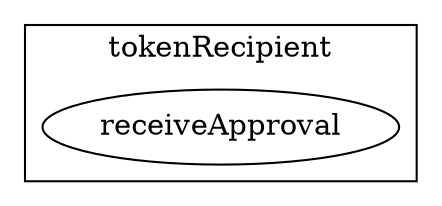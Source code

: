 strict digraph {
subgraph cluster_48_tokenRecipient {
label = "tokenRecipient"
"48_receiveApproval" [label="receiveApproval"]
}subgraph cluster_solidity {
label = "[Solidity]"
}
}